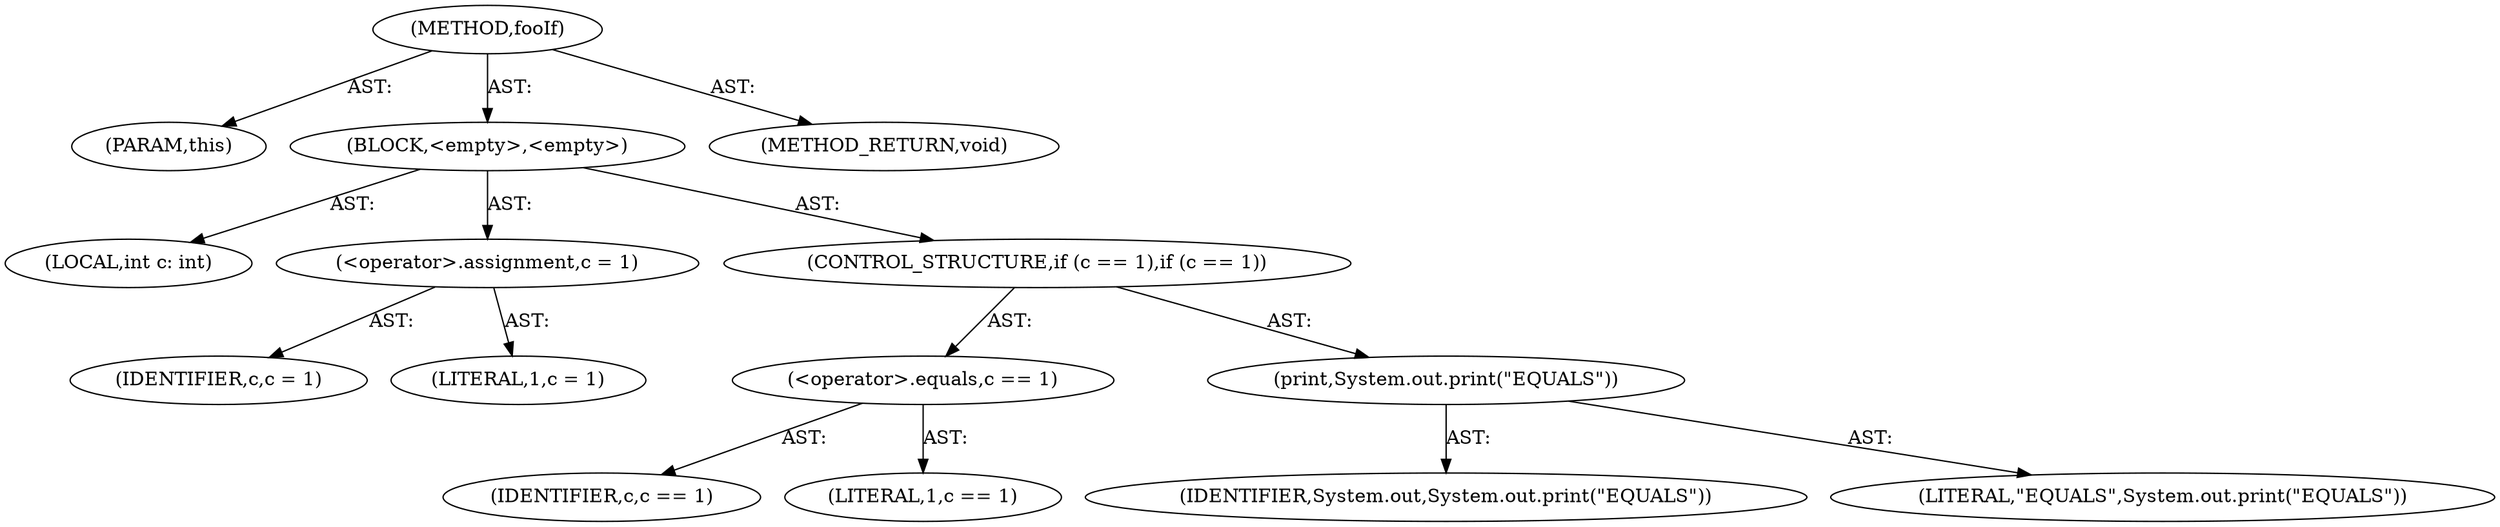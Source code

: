 digraph "fooIf" {  
"1000101" [label = "(METHOD,fooIf)" ]
"1000102" [label = "(PARAM,this)" ]
"1000103" [label = "(BLOCK,<empty>,<empty>)" ]
"1000104" [label = "(LOCAL,int c: int)" ]
"1000105" [label = "(<operator>.assignment,c = 1)" ]
"1000106" [label = "(IDENTIFIER,c,c = 1)" ]
"1000107" [label = "(LITERAL,1,c = 1)" ]
"1000108" [label = "(CONTROL_STRUCTURE,if (c == 1),if (c == 1))" ]
"1000109" [label = "(<operator>.equals,c == 1)" ]
"1000110" [label = "(IDENTIFIER,c,c == 1)" ]
"1000111" [label = "(LITERAL,1,c == 1)" ]
"1000112" [label = "(print,System.out.print(\"EQUALS\"))" ]
"1000113" [label = "(IDENTIFIER,System.out,System.out.print(\"EQUALS\"))" ]
"1000114" [label = "(LITERAL,\"EQUALS\",System.out.print(\"EQUALS\"))" ]
"1000115" [label = "(METHOD_RETURN,void)" ]
  "1000101" -> "1000102"  [ label = "AST: "] 
  "1000101" -> "1000103"  [ label = "AST: "] 
  "1000101" -> "1000115"  [ label = "AST: "] 
  "1000103" -> "1000104"  [ label = "AST: "] 
  "1000103" -> "1000105"  [ label = "AST: "] 
  "1000103" -> "1000108"  [ label = "AST: "] 
  "1000105" -> "1000106"  [ label = "AST: "] 
  "1000105" -> "1000107"  [ label = "AST: "] 
  "1000108" -> "1000109"  [ label = "AST: "] 
  "1000108" -> "1000112"  [ label = "AST: "] 
  "1000109" -> "1000110"  [ label = "AST: "] 
  "1000109" -> "1000111"  [ label = "AST: "] 
  "1000112" -> "1000113"  [ label = "AST: "] 
  "1000112" -> "1000114"  [ label = "AST: "] 
}
